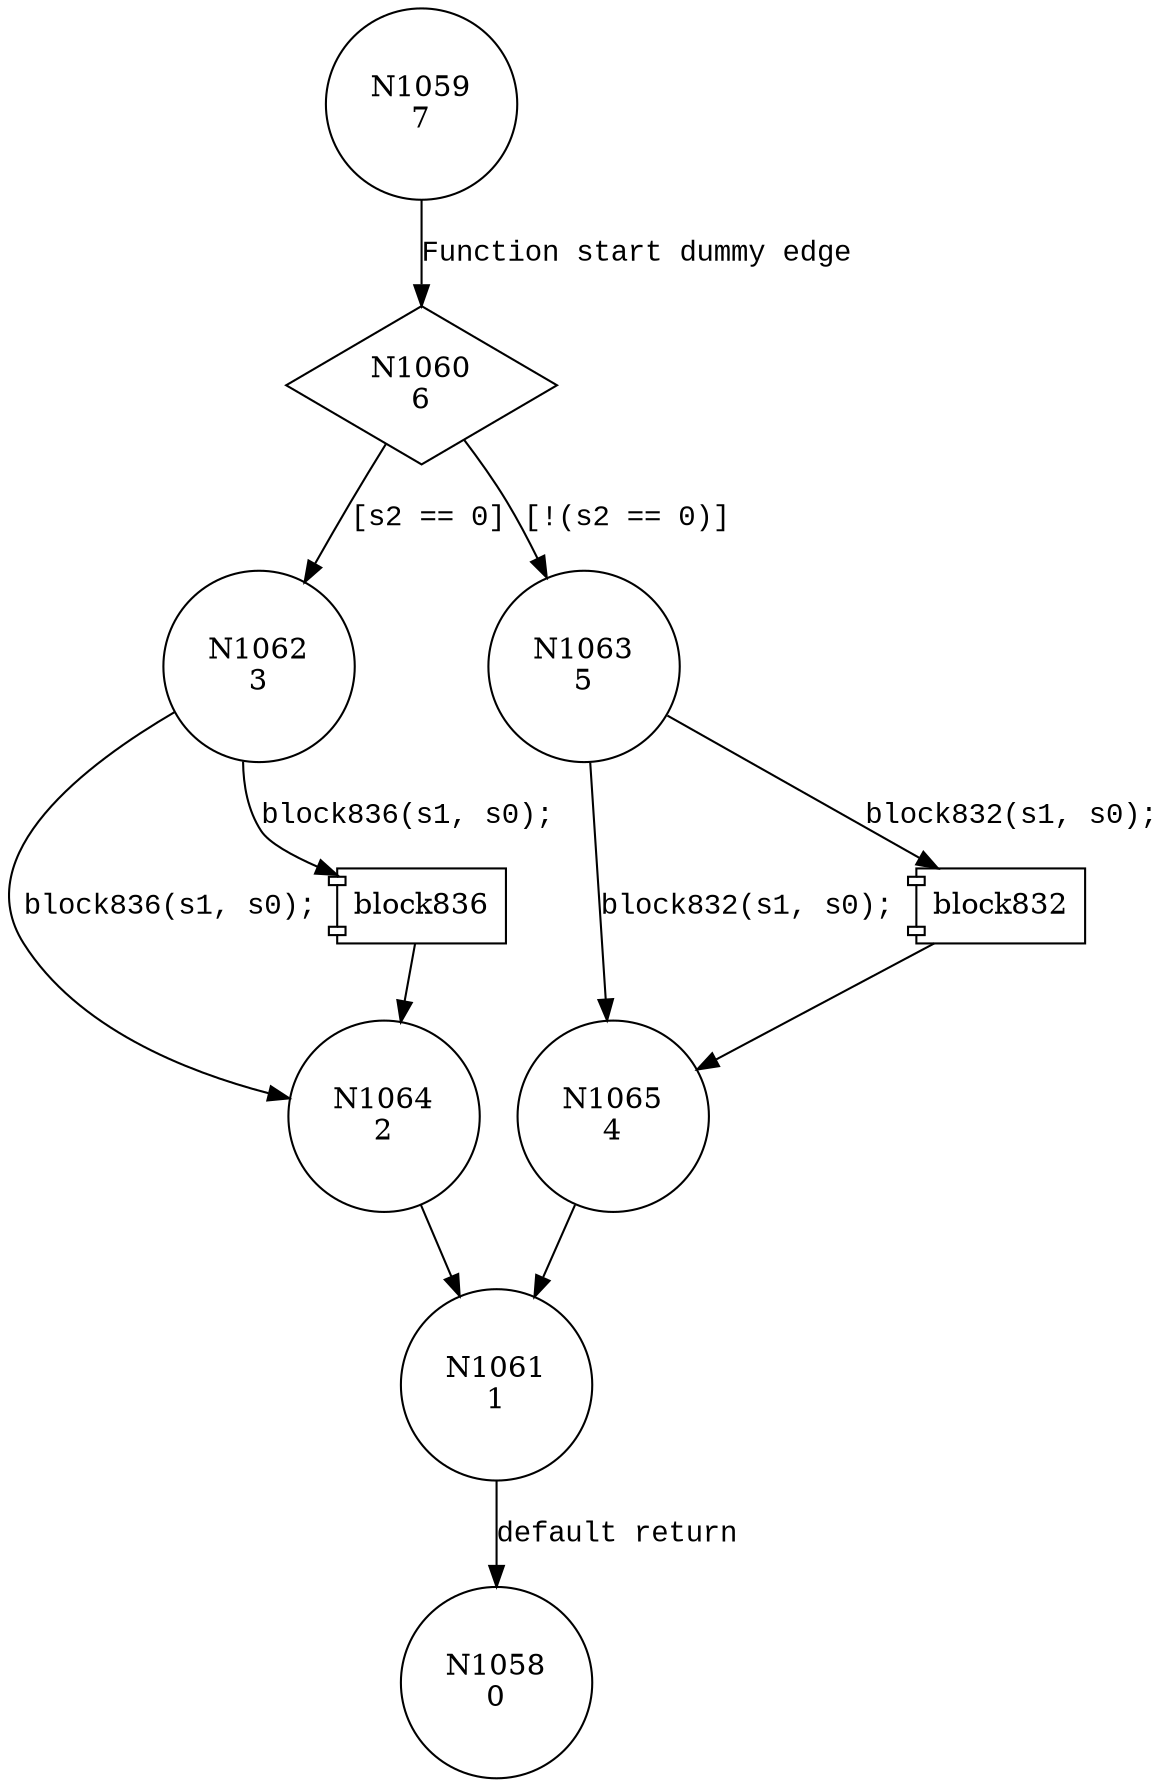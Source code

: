 digraph jump824 {
1060 [shape="diamond" label="N1060\n6"]
1062 [shape="circle" label="N1062\n3"]
1063 [shape="circle" label="N1063\n5"]
1065 [shape="circle" label="N1065\n4"]
1061 [shape="circle" label="N1061\n1"]
1058 [shape="circle" label="N1058\n0"]
1064 [shape="circle" label="N1064\n2"]
1059 [shape="circle" label="N1059\n7"]
1060 -> 1062 [label="[s2 == 0]" fontname="Courier New"]
1060 -> 1063 [label="[!(s2 == 0)]" fontname="Courier New"]
100128 [shape="component" label="block832"]
1063 -> 100128 [label="block832(s1, s0);" fontname="Courier New"]
100128 -> 1065 [label="" fontname="Courier New"]
1063 -> 1065 [label="block832(s1, s0);" fontname="Courier New"]
1065 -> 1061 [label="" fontname="Courier New"]
1061 -> 1058 [label="default return" fontname="Courier New"]
100129 [shape="component" label="block836"]
1062 -> 100129 [label="block836(s1, s0);" fontname="Courier New"]
100129 -> 1064 [label="" fontname="Courier New"]
1062 -> 1064 [label="block836(s1, s0);" fontname="Courier New"]
1064 -> 1061 [label="" fontname="Courier New"]
1059 -> 1060 [label="Function start dummy edge" fontname="Courier New"]
}